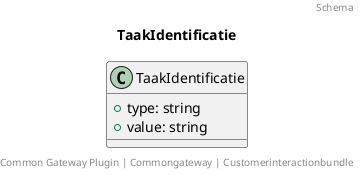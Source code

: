 @startuml
title: TaakIdentificatie
footer: Common Gateway Plugin | Commongateway | Customerinteractionbundle 
header: Schema

class TaakIdentificatie {
  + type: string
  + value: string
}
@enduml

